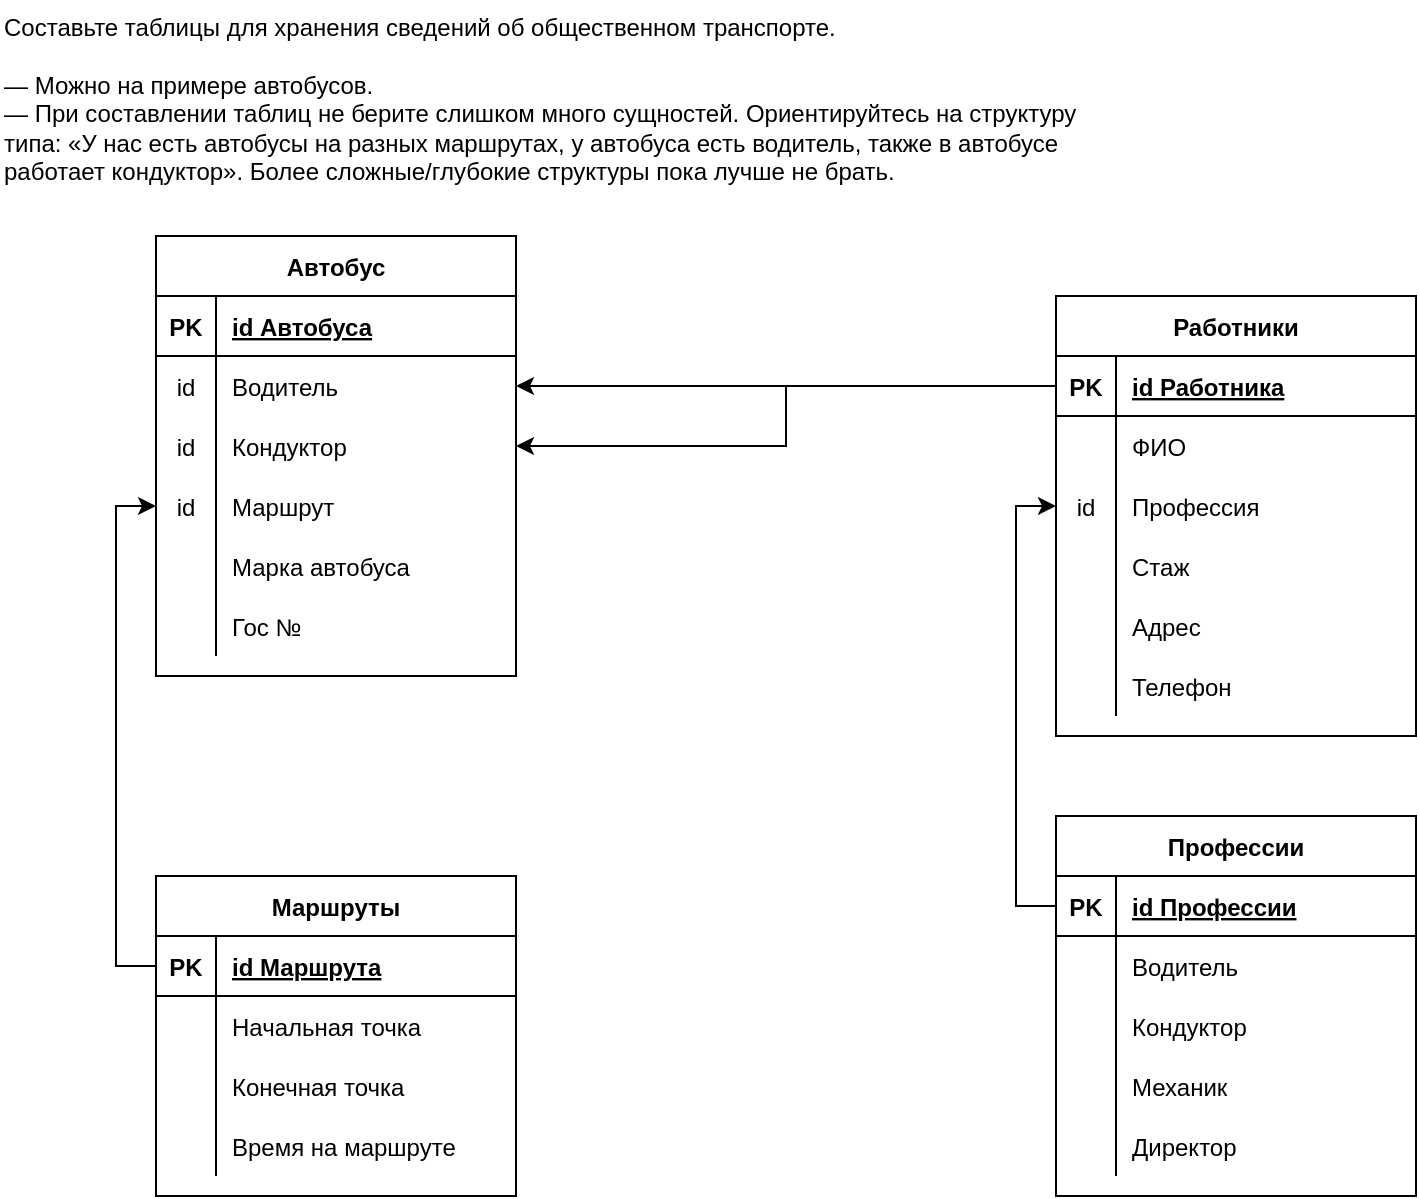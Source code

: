 <mxfile version="20.3.0" type="device"><diagram id="CJInGro10sURcVkMozRT" name="Страница 1"><mxGraphModel dx="1422" dy="865" grid="0" gridSize="10" guides="1" tooltips="1" connect="1" arrows="1" fold="1" page="1" pageScale="1" pageWidth="827" pageHeight="1169" background="#FFFFFF" math="0" shadow="0"><root><mxCell id="0"/><mxCell id="1" parent="0"/><mxCell id="mYoq6gSFpZDRf_lZk3XY-2" value="Автобус" style="shape=table;startSize=30;container=1;collapsible=1;childLayout=tableLayout;fixedRows=1;rowLines=0;fontStyle=1;align=center;resizeLast=1;fontFamily=Helvetica;fontColor=#000000;labelBackgroundColor=#FFFFFF;strokeColor=#000000;" parent="1" vertex="1"><mxGeometry x="80" y="120" width="180" height="220" as="geometry"/></mxCell><mxCell id="mYoq6gSFpZDRf_lZk3XY-3" value="" style="shape=tableRow;horizontal=0;startSize=0;swimlaneHead=0;swimlaneBody=0;fillColor=none;collapsible=0;dropTarget=0;points=[[0,0.5],[1,0.5]];portConstraint=eastwest;top=0;left=0;right=0;bottom=1;fontFamily=Helvetica;fontColor=#000000;labelBackgroundColor=#FFFFFF;strokeColor=#000000;" parent="mYoq6gSFpZDRf_lZk3XY-2" vertex="1"><mxGeometry y="30" width="180" height="30" as="geometry"/></mxCell><mxCell id="mYoq6gSFpZDRf_lZk3XY-4" value="PK" style="shape=partialRectangle;connectable=0;fillColor=none;top=0;left=0;bottom=0;right=0;fontStyle=1;overflow=hidden;fontFamily=Helvetica;fontColor=#000000;labelBackgroundColor=#FFFFFF;strokeColor=#000000;" parent="mYoq6gSFpZDRf_lZk3XY-3" vertex="1"><mxGeometry width="30" height="30" as="geometry"><mxRectangle width="30" height="30" as="alternateBounds"/></mxGeometry></mxCell><mxCell id="mYoq6gSFpZDRf_lZk3XY-5" value="id Автобуса" style="shape=partialRectangle;connectable=0;fillColor=none;top=0;left=0;bottom=0;right=0;align=left;spacingLeft=6;fontStyle=5;overflow=hidden;fontFamily=Helvetica;fontColor=#000000;labelBackgroundColor=#FFFFFF;strokeColor=#000000;" parent="mYoq6gSFpZDRf_lZk3XY-3" vertex="1"><mxGeometry x="30" width="150" height="30" as="geometry"><mxRectangle width="150" height="30" as="alternateBounds"/></mxGeometry></mxCell><mxCell id="mYoq6gSFpZDRf_lZk3XY-6" value="" style="shape=tableRow;horizontal=0;startSize=0;swimlaneHead=0;swimlaneBody=0;fillColor=none;collapsible=0;dropTarget=0;points=[[0,0.5],[1,0.5]];portConstraint=eastwest;top=0;left=0;right=0;bottom=0;fontFamily=Helvetica;fontColor=#000000;labelBackgroundColor=#FFFFFF;strokeColor=#000000;" parent="mYoq6gSFpZDRf_lZk3XY-2" vertex="1"><mxGeometry y="60" width="180" height="30" as="geometry"/></mxCell><mxCell id="mYoq6gSFpZDRf_lZk3XY-7" value="id" style="shape=partialRectangle;connectable=0;fillColor=none;top=0;left=0;bottom=0;right=0;editable=1;overflow=hidden;fontFamily=Helvetica;fontColor=#000000;labelBackgroundColor=#FFFFFF;strokeColor=#000000;" parent="mYoq6gSFpZDRf_lZk3XY-6" vertex="1"><mxGeometry width="30" height="30" as="geometry"><mxRectangle width="30" height="30" as="alternateBounds"/></mxGeometry></mxCell><mxCell id="mYoq6gSFpZDRf_lZk3XY-8" value="Водитель" style="shape=partialRectangle;connectable=0;fillColor=none;top=0;left=0;bottom=0;right=0;align=left;spacingLeft=6;overflow=hidden;fontFamily=Helvetica;fontColor=#000000;labelBackgroundColor=#FFFFFF;strokeColor=#000000;" parent="mYoq6gSFpZDRf_lZk3XY-6" vertex="1"><mxGeometry x="30" width="150" height="30" as="geometry"><mxRectangle width="150" height="30" as="alternateBounds"/></mxGeometry></mxCell><mxCell id="mYoq6gSFpZDRf_lZk3XY-9" value="" style="shape=tableRow;horizontal=0;startSize=0;swimlaneHead=0;swimlaneBody=0;fillColor=none;collapsible=0;dropTarget=0;points=[[0,0.5],[1,0.5]];portConstraint=eastwest;top=0;left=0;right=0;bottom=0;fontFamily=Helvetica;fontColor=#000000;labelBackgroundColor=#FFFFFF;strokeColor=#000000;" parent="mYoq6gSFpZDRf_lZk3XY-2" vertex="1"><mxGeometry y="90" width="180" height="30" as="geometry"/></mxCell><mxCell id="mYoq6gSFpZDRf_lZk3XY-10" value="id" style="shape=partialRectangle;connectable=0;fillColor=none;top=0;left=0;bottom=0;right=0;editable=1;overflow=hidden;fontFamily=Helvetica;fontColor=#000000;labelBackgroundColor=#FFFFFF;strokeColor=#000000;" parent="mYoq6gSFpZDRf_lZk3XY-9" vertex="1"><mxGeometry width="30" height="30" as="geometry"><mxRectangle width="30" height="30" as="alternateBounds"/></mxGeometry></mxCell><mxCell id="mYoq6gSFpZDRf_lZk3XY-11" value="Кондуктор" style="shape=partialRectangle;connectable=0;fillColor=none;top=0;left=0;bottom=0;right=0;align=left;spacingLeft=6;overflow=hidden;fontFamily=Helvetica;fontColor=#000000;labelBackgroundColor=#FFFFFF;strokeColor=#000000;" parent="mYoq6gSFpZDRf_lZk3XY-9" vertex="1"><mxGeometry x="30" width="150" height="30" as="geometry"><mxRectangle width="150" height="30" as="alternateBounds"/></mxGeometry></mxCell><mxCell id="mYoq6gSFpZDRf_lZk3XY-12" value="" style="shape=tableRow;horizontal=0;startSize=0;swimlaneHead=0;swimlaneBody=0;fillColor=none;collapsible=0;dropTarget=0;points=[[0,0.5],[1,0.5]];portConstraint=eastwest;top=0;left=0;right=0;bottom=0;fontFamily=Helvetica;fontColor=#000000;labelBackgroundColor=#FFFFFF;strokeColor=#000000;" parent="mYoq6gSFpZDRf_lZk3XY-2" vertex="1"><mxGeometry y="120" width="180" height="30" as="geometry"/></mxCell><mxCell id="mYoq6gSFpZDRf_lZk3XY-13" value="id" style="shape=partialRectangle;connectable=0;fillColor=none;top=0;left=0;bottom=0;right=0;editable=1;overflow=hidden;fontFamily=Helvetica;fontColor=#000000;labelBackgroundColor=#FFFFFF;strokeColor=#000000;" parent="mYoq6gSFpZDRf_lZk3XY-12" vertex="1"><mxGeometry width="30" height="30" as="geometry"><mxRectangle width="30" height="30" as="alternateBounds"/></mxGeometry></mxCell><mxCell id="mYoq6gSFpZDRf_lZk3XY-14" value="Маршрут" style="shape=partialRectangle;connectable=0;fillColor=none;top=0;left=0;bottom=0;right=0;align=left;spacingLeft=6;overflow=hidden;fontFamily=Helvetica;fontColor=#000000;labelBackgroundColor=#FFFFFF;strokeColor=#000000;" parent="mYoq6gSFpZDRf_lZk3XY-12" vertex="1"><mxGeometry x="30" width="150" height="30" as="geometry"><mxRectangle width="150" height="30" as="alternateBounds"/></mxGeometry></mxCell><mxCell id="mYoq6gSFpZDRf_lZk3XY-15" value="" style="shape=tableRow;horizontal=0;startSize=0;swimlaneHead=0;swimlaneBody=0;fillColor=none;collapsible=0;dropTarget=0;points=[[0,0.5],[1,0.5]];portConstraint=eastwest;top=0;left=0;right=0;bottom=0;fontFamily=Helvetica;fontColor=#000000;labelBackgroundColor=#FFFFFF;strokeColor=#000000;" parent="mYoq6gSFpZDRf_lZk3XY-2" vertex="1"><mxGeometry y="150" width="180" height="30" as="geometry"/></mxCell><mxCell id="mYoq6gSFpZDRf_lZk3XY-16" value="" style="shape=partialRectangle;connectable=0;fillColor=none;top=0;left=0;bottom=0;right=0;editable=1;overflow=hidden;fontFamily=Helvetica;fontColor=#000000;labelBackgroundColor=#FFFFFF;strokeColor=#000000;" parent="mYoq6gSFpZDRf_lZk3XY-15" vertex="1"><mxGeometry width="30" height="30" as="geometry"><mxRectangle width="30" height="30" as="alternateBounds"/></mxGeometry></mxCell><mxCell id="mYoq6gSFpZDRf_lZk3XY-17" value="Марка автобуса" style="shape=partialRectangle;connectable=0;fillColor=none;top=0;left=0;bottom=0;right=0;align=left;spacingLeft=6;overflow=hidden;fontFamily=Helvetica;fontColor=#000000;labelBackgroundColor=#FFFFFF;strokeColor=#000000;" parent="mYoq6gSFpZDRf_lZk3XY-15" vertex="1"><mxGeometry x="30" width="150" height="30" as="geometry"><mxRectangle width="150" height="30" as="alternateBounds"/></mxGeometry></mxCell><mxCell id="mYoq6gSFpZDRf_lZk3XY-18" value="" style="shape=tableRow;horizontal=0;startSize=0;swimlaneHead=0;swimlaneBody=0;fillColor=none;collapsible=0;dropTarget=0;points=[[0,0.5],[1,0.5]];portConstraint=eastwest;top=0;left=0;right=0;bottom=0;fontFamily=Helvetica;fontColor=#000000;labelBackgroundColor=#FFFFFF;strokeColor=#000000;" parent="mYoq6gSFpZDRf_lZk3XY-2" vertex="1"><mxGeometry y="180" width="180" height="30" as="geometry"/></mxCell><mxCell id="mYoq6gSFpZDRf_lZk3XY-19" value="" style="shape=partialRectangle;connectable=0;fillColor=none;top=0;left=0;bottom=0;right=0;editable=1;overflow=hidden;fontFamily=Helvetica;fontColor=#000000;labelBackgroundColor=#FFFFFF;strokeColor=#000000;" parent="mYoq6gSFpZDRf_lZk3XY-18" vertex="1"><mxGeometry width="30" height="30" as="geometry"><mxRectangle width="30" height="30" as="alternateBounds"/></mxGeometry></mxCell><mxCell id="mYoq6gSFpZDRf_lZk3XY-20" value="Гос №" style="shape=partialRectangle;connectable=0;fillColor=none;top=0;left=0;bottom=0;right=0;align=left;spacingLeft=6;overflow=hidden;fontFamily=Helvetica;fontColor=#000000;labelBackgroundColor=#FFFFFF;strokeColor=#000000;" parent="mYoq6gSFpZDRf_lZk3XY-18" vertex="1"><mxGeometry x="30" width="150" height="30" as="geometry"><mxRectangle width="150" height="30" as="alternateBounds"/></mxGeometry></mxCell><mxCell id="mYoq6gSFpZDRf_lZk3XY-21" value="Работники" style="shape=table;startSize=30;container=1;collapsible=1;childLayout=tableLayout;fixedRows=1;rowLines=0;fontStyle=1;align=center;resizeLast=1;fontFamily=Helvetica;fontColor=#000000;labelBackgroundColor=#FFFFFF;strokeColor=#000000;" parent="1" vertex="1"><mxGeometry x="530" y="150" width="180" height="220" as="geometry"/></mxCell><mxCell id="mYoq6gSFpZDRf_lZk3XY-22" value="" style="shape=tableRow;horizontal=0;startSize=0;swimlaneHead=0;swimlaneBody=0;fillColor=none;collapsible=0;dropTarget=0;points=[[0,0.5],[1,0.5]];portConstraint=eastwest;top=0;left=0;right=0;bottom=1;fontFamily=Helvetica;fontColor=#000000;labelBackgroundColor=#FFFFFF;strokeColor=#000000;" parent="mYoq6gSFpZDRf_lZk3XY-21" vertex="1"><mxGeometry y="30" width="180" height="30" as="geometry"/></mxCell><mxCell id="mYoq6gSFpZDRf_lZk3XY-23" value="PK" style="shape=partialRectangle;connectable=0;fillColor=none;top=0;left=0;bottom=0;right=0;fontStyle=1;overflow=hidden;fontFamily=Helvetica;fontColor=#000000;labelBackgroundColor=#FFFFFF;strokeColor=#000000;" parent="mYoq6gSFpZDRf_lZk3XY-22" vertex="1"><mxGeometry width="30" height="30" as="geometry"><mxRectangle width="30" height="30" as="alternateBounds"/></mxGeometry></mxCell><mxCell id="mYoq6gSFpZDRf_lZk3XY-24" value="id Работника" style="shape=partialRectangle;connectable=0;fillColor=none;top=0;left=0;bottom=0;right=0;align=left;spacingLeft=6;fontStyle=5;overflow=hidden;fontFamily=Helvetica;fontColor=#000000;labelBackgroundColor=#FFFFFF;strokeColor=#000000;" parent="mYoq6gSFpZDRf_lZk3XY-22" vertex="1"><mxGeometry x="30" width="150" height="30" as="geometry"><mxRectangle width="150" height="30" as="alternateBounds"/></mxGeometry></mxCell><mxCell id="mYoq6gSFpZDRf_lZk3XY-25" value="" style="shape=tableRow;horizontal=0;startSize=0;swimlaneHead=0;swimlaneBody=0;fillColor=none;collapsible=0;dropTarget=0;points=[[0,0.5],[1,0.5]];portConstraint=eastwest;top=0;left=0;right=0;bottom=0;fontFamily=Helvetica;fontColor=#000000;labelBackgroundColor=#FFFFFF;strokeColor=#000000;" parent="mYoq6gSFpZDRf_lZk3XY-21" vertex="1"><mxGeometry y="60" width="180" height="30" as="geometry"/></mxCell><mxCell id="mYoq6gSFpZDRf_lZk3XY-26" value="" style="shape=partialRectangle;connectable=0;fillColor=none;top=0;left=0;bottom=0;right=0;editable=1;overflow=hidden;fontFamily=Helvetica;fontColor=#000000;labelBackgroundColor=#FFFFFF;strokeColor=#000000;" parent="mYoq6gSFpZDRf_lZk3XY-25" vertex="1"><mxGeometry width="30" height="30" as="geometry"><mxRectangle width="30" height="30" as="alternateBounds"/></mxGeometry></mxCell><mxCell id="mYoq6gSFpZDRf_lZk3XY-27" value="ФИО" style="shape=partialRectangle;connectable=0;fillColor=none;top=0;left=0;bottom=0;right=0;align=left;spacingLeft=6;overflow=hidden;fontFamily=Helvetica;fontColor=#000000;labelBackgroundColor=#FFFFFF;strokeColor=#000000;" parent="mYoq6gSFpZDRf_lZk3XY-25" vertex="1"><mxGeometry x="30" width="150" height="30" as="geometry"><mxRectangle width="150" height="30" as="alternateBounds"/></mxGeometry></mxCell><mxCell id="mYoq6gSFpZDRf_lZk3XY-28" value="" style="shape=tableRow;horizontal=0;startSize=0;swimlaneHead=0;swimlaneBody=0;fillColor=none;collapsible=0;dropTarget=0;points=[[0,0.5],[1,0.5]];portConstraint=eastwest;top=0;left=0;right=0;bottom=0;fontFamily=Helvetica;fontColor=#000000;labelBackgroundColor=#FFFFFF;strokeColor=#000000;" parent="mYoq6gSFpZDRf_lZk3XY-21" vertex="1"><mxGeometry y="90" width="180" height="30" as="geometry"/></mxCell><mxCell id="mYoq6gSFpZDRf_lZk3XY-29" value="id" style="shape=partialRectangle;connectable=0;fillColor=none;top=0;left=0;bottom=0;right=0;editable=1;overflow=hidden;fontFamily=Helvetica;fontColor=#000000;labelBackgroundColor=#FFFFFF;strokeColor=#000000;" parent="mYoq6gSFpZDRf_lZk3XY-28" vertex="1"><mxGeometry width="30" height="30" as="geometry"><mxRectangle width="30" height="30" as="alternateBounds"/></mxGeometry></mxCell><mxCell id="mYoq6gSFpZDRf_lZk3XY-30" value="Профессия" style="shape=partialRectangle;connectable=0;fillColor=none;top=0;left=0;bottom=0;right=0;align=left;spacingLeft=6;overflow=hidden;fontFamily=Helvetica;fontColor=#000000;labelBackgroundColor=#FFFFFF;strokeColor=#000000;" parent="mYoq6gSFpZDRf_lZk3XY-28" vertex="1"><mxGeometry x="30" width="150" height="30" as="geometry"><mxRectangle width="150" height="30" as="alternateBounds"/></mxGeometry></mxCell><mxCell id="mYoq6gSFpZDRf_lZk3XY-31" value="" style="shape=tableRow;horizontal=0;startSize=0;swimlaneHead=0;swimlaneBody=0;fillColor=none;collapsible=0;dropTarget=0;points=[[0,0.5],[1,0.5]];portConstraint=eastwest;top=0;left=0;right=0;bottom=0;fontFamily=Helvetica;fontColor=#000000;labelBackgroundColor=#FFFFFF;strokeColor=#000000;" parent="mYoq6gSFpZDRf_lZk3XY-21" vertex="1"><mxGeometry y="120" width="180" height="30" as="geometry"/></mxCell><mxCell id="mYoq6gSFpZDRf_lZk3XY-32" value="" style="shape=partialRectangle;connectable=0;fillColor=none;top=0;left=0;bottom=0;right=0;editable=1;overflow=hidden;fontFamily=Helvetica;fontColor=#000000;labelBackgroundColor=#FFFFFF;strokeColor=#000000;" parent="mYoq6gSFpZDRf_lZk3XY-31" vertex="1"><mxGeometry width="30" height="30" as="geometry"><mxRectangle width="30" height="30" as="alternateBounds"/></mxGeometry></mxCell><mxCell id="mYoq6gSFpZDRf_lZk3XY-33" value="Стаж" style="shape=partialRectangle;connectable=0;fillColor=none;top=0;left=0;bottom=0;right=0;align=left;spacingLeft=6;overflow=hidden;fontFamily=Helvetica;fontColor=#000000;labelBackgroundColor=#FFFFFF;strokeColor=#000000;" parent="mYoq6gSFpZDRf_lZk3XY-31" vertex="1"><mxGeometry x="30" width="150" height="30" as="geometry"><mxRectangle width="150" height="30" as="alternateBounds"/></mxGeometry></mxCell><mxCell id="mYoq6gSFpZDRf_lZk3XY-34" value="" style="shape=tableRow;horizontal=0;startSize=0;swimlaneHead=0;swimlaneBody=0;fillColor=none;collapsible=0;dropTarget=0;points=[[0,0.5],[1,0.5]];portConstraint=eastwest;top=0;left=0;right=0;bottom=0;fontFamily=Helvetica;fontColor=#000000;labelBackgroundColor=#FFFFFF;strokeColor=#000000;" parent="mYoq6gSFpZDRf_lZk3XY-21" vertex="1"><mxGeometry y="150" width="180" height="30" as="geometry"/></mxCell><mxCell id="mYoq6gSFpZDRf_lZk3XY-35" value="" style="shape=partialRectangle;connectable=0;fillColor=none;top=0;left=0;bottom=0;right=0;editable=1;overflow=hidden;fontFamily=Helvetica;fontColor=#000000;labelBackgroundColor=#FFFFFF;strokeColor=#000000;" parent="mYoq6gSFpZDRf_lZk3XY-34" vertex="1"><mxGeometry width="30" height="30" as="geometry"><mxRectangle width="30" height="30" as="alternateBounds"/></mxGeometry></mxCell><mxCell id="mYoq6gSFpZDRf_lZk3XY-36" value="Адрес" style="shape=partialRectangle;connectable=0;fillColor=none;top=0;left=0;bottom=0;right=0;align=left;spacingLeft=6;overflow=hidden;fontFamily=Helvetica;fontColor=#000000;labelBackgroundColor=#FFFFFF;strokeColor=#000000;" parent="mYoq6gSFpZDRf_lZk3XY-34" vertex="1"><mxGeometry x="30" width="150" height="30" as="geometry"><mxRectangle width="150" height="30" as="alternateBounds"/></mxGeometry></mxCell><mxCell id="mYoq6gSFpZDRf_lZk3XY-40" value="" style="shape=tableRow;horizontal=0;startSize=0;swimlaneHead=0;swimlaneBody=0;fillColor=none;collapsible=0;dropTarget=0;points=[[0,0.5],[1,0.5]];portConstraint=eastwest;top=0;left=0;right=0;bottom=0;fontFamily=Helvetica;fontColor=#000000;labelBackgroundColor=#FFFFFF;strokeColor=#000000;" parent="mYoq6gSFpZDRf_lZk3XY-21" vertex="1"><mxGeometry y="180" width="180" height="30" as="geometry"/></mxCell><mxCell id="mYoq6gSFpZDRf_lZk3XY-41" value="" style="shape=partialRectangle;connectable=0;fillColor=none;top=0;left=0;bottom=0;right=0;editable=1;overflow=hidden;fontFamily=Helvetica;fontColor=#000000;labelBackgroundColor=#FFFFFF;strokeColor=#000000;" parent="mYoq6gSFpZDRf_lZk3XY-40" vertex="1"><mxGeometry width="30" height="30" as="geometry"><mxRectangle width="30" height="30" as="alternateBounds"/></mxGeometry></mxCell><mxCell id="mYoq6gSFpZDRf_lZk3XY-42" value="Телефон" style="shape=partialRectangle;connectable=0;fillColor=none;top=0;left=0;bottom=0;right=0;align=left;spacingLeft=6;overflow=hidden;fontFamily=Helvetica;fontColor=#000000;labelBackgroundColor=#FFFFFF;strokeColor=#000000;" parent="mYoq6gSFpZDRf_lZk3XY-40" vertex="1"><mxGeometry x="30" width="150" height="30" as="geometry"><mxRectangle width="150" height="30" as="alternateBounds"/></mxGeometry></mxCell><mxCell id="mYoq6gSFpZDRf_lZk3XY-43" value="Профессии" style="shape=table;startSize=30;container=1;collapsible=1;childLayout=tableLayout;fixedRows=1;rowLines=0;fontStyle=1;align=center;resizeLast=1;fontFamily=Helvetica;fontColor=#000000;labelBackgroundColor=#FFFFFF;strokeColor=#000000;" parent="1" vertex="1"><mxGeometry x="530" y="410" width="180" height="190" as="geometry"/></mxCell><mxCell id="mYoq6gSFpZDRf_lZk3XY-44" value="" style="shape=tableRow;horizontal=0;startSize=0;swimlaneHead=0;swimlaneBody=0;fillColor=none;collapsible=0;dropTarget=0;points=[[0,0.5],[1,0.5]];portConstraint=eastwest;top=0;left=0;right=0;bottom=1;fontFamily=Helvetica;fontColor=#000000;labelBackgroundColor=#FFFFFF;strokeColor=#000000;" parent="mYoq6gSFpZDRf_lZk3XY-43" vertex="1"><mxGeometry y="30" width="180" height="30" as="geometry"/></mxCell><mxCell id="mYoq6gSFpZDRf_lZk3XY-45" value="PK" style="shape=partialRectangle;connectable=0;fillColor=none;top=0;left=0;bottom=0;right=0;fontStyle=1;overflow=hidden;fontFamily=Helvetica;fontColor=#000000;labelBackgroundColor=#FFFFFF;strokeColor=#000000;" parent="mYoq6gSFpZDRf_lZk3XY-44" vertex="1"><mxGeometry width="30" height="30" as="geometry"><mxRectangle width="30" height="30" as="alternateBounds"/></mxGeometry></mxCell><mxCell id="mYoq6gSFpZDRf_lZk3XY-46" value="id Профессии" style="shape=partialRectangle;connectable=0;fillColor=none;top=0;left=0;bottom=0;right=0;align=left;spacingLeft=6;fontStyle=5;overflow=hidden;fontFamily=Helvetica;fontColor=#000000;labelBackgroundColor=#FFFFFF;strokeColor=#000000;" parent="mYoq6gSFpZDRf_lZk3XY-44" vertex="1"><mxGeometry x="30" width="150" height="30" as="geometry"><mxRectangle width="150" height="30" as="alternateBounds"/></mxGeometry></mxCell><mxCell id="mYoq6gSFpZDRf_lZk3XY-47" value="" style="shape=tableRow;horizontal=0;startSize=0;swimlaneHead=0;swimlaneBody=0;fillColor=none;collapsible=0;dropTarget=0;points=[[0,0.5],[1,0.5]];portConstraint=eastwest;top=0;left=0;right=0;bottom=0;fontFamily=Helvetica;fontColor=#000000;labelBackgroundColor=#FFFFFF;strokeColor=#000000;" parent="mYoq6gSFpZDRf_lZk3XY-43" vertex="1"><mxGeometry y="60" width="180" height="30" as="geometry"/></mxCell><mxCell id="mYoq6gSFpZDRf_lZk3XY-48" value="" style="shape=partialRectangle;connectable=0;fillColor=none;top=0;left=0;bottom=0;right=0;editable=1;overflow=hidden;fontFamily=Helvetica;fontColor=#000000;labelBackgroundColor=#FFFFFF;strokeColor=#000000;" parent="mYoq6gSFpZDRf_lZk3XY-47" vertex="1"><mxGeometry width="30" height="30" as="geometry"><mxRectangle width="30" height="30" as="alternateBounds"/></mxGeometry></mxCell><mxCell id="mYoq6gSFpZDRf_lZk3XY-49" value="Водитель" style="shape=partialRectangle;connectable=0;fillColor=none;top=0;left=0;bottom=0;right=0;align=left;spacingLeft=6;overflow=hidden;fontFamily=Helvetica;fontColor=#000000;labelBackgroundColor=#FFFFFF;strokeColor=#000000;" parent="mYoq6gSFpZDRf_lZk3XY-47" vertex="1"><mxGeometry x="30" width="150" height="30" as="geometry"><mxRectangle width="150" height="30" as="alternateBounds"/></mxGeometry></mxCell><mxCell id="mYoq6gSFpZDRf_lZk3XY-50" value="" style="shape=tableRow;horizontal=0;startSize=0;swimlaneHead=0;swimlaneBody=0;fillColor=none;collapsible=0;dropTarget=0;points=[[0,0.5],[1,0.5]];portConstraint=eastwest;top=0;left=0;right=0;bottom=0;fontFamily=Helvetica;fontColor=#000000;labelBackgroundColor=#FFFFFF;strokeColor=#000000;" parent="mYoq6gSFpZDRf_lZk3XY-43" vertex="1"><mxGeometry y="90" width="180" height="30" as="geometry"/></mxCell><mxCell id="mYoq6gSFpZDRf_lZk3XY-51" value="" style="shape=partialRectangle;connectable=0;fillColor=none;top=0;left=0;bottom=0;right=0;editable=1;overflow=hidden;fontFamily=Helvetica;fontColor=#000000;labelBackgroundColor=#FFFFFF;strokeColor=#000000;" parent="mYoq6gSFpZDRf_lZk3XY-50" vertex="1"><mxGeometry width="30" height="30" as="geometry"><mxRectangle width="30" height="30" as="alternateBounds"/></mxGeometry></mxCell><mxCell id="mYoq6gSFpZDRf_lZk3XY-52" value="Кондуктор" style="shape=partialRectangle;connectable=0;fillColor=none;top=0;left=0;bottom=0;right=0;align=left;spacingLeft=6;overflow=hidden;fontFamily=Helvetica;fontColor=#000000;labelBackgroundColor=#FFFFFF;strokeColor=#000000;" parent="mYoq6gSFpZDRf_lZk3XY-50" vertex="1"><mxGeometry x="30" width="150" height="30" as="geometry"><mxRectangle width="150" height="30" as="alternateBounds"/></mxGeometry></mxCell><mxCell id="mYoq6gSFpZDRf_lZk3XY-53" value="" style="shape=tableRow;horizontal=0;startSize=0;swimlaneHead=0;swimlaneBody=0;fillColor=none;collapsible=0;dropTarget=0;points=[[0,0.5],[1,0.5]];portConstraint=eastwest;top=0;left=0;right=0;bottom=0;fontFamily=Helvetica;fontColor=#000000;labelBackgroundColor=#FFFFFF;strokeColor=#000000;" parent="mYoq6gSFpZDRf_lZk3XY-43" vertex="1"><mxGeometry y="120" width="180" height="30" as="geometry"/></mxCell><mxCell id="mYoq6gSFpZDRf_lZk3XY-54" value="" style="shape=partialRectangle;connectable=0;fillColor=none;top=0;left=0;bottom=0;right=0;editable=1;overflow=hidden;fontFamily=Helvetica;fontColor=#000000;labelBackgroundColor=#FFFFFF;strokeColor=#000000;" parent="mYoq6gSFpZDRf_lZk3XY-53" vertex="1"><mxGeometry width="30" height="30" as="geometry"><mxRectangle width="30" height="30" as="alternateBounds"/></mxGeometry></mxCell><mxCell id="mYoq6gSFpZDRf_lZk3XY-55" value="Механик" style="shape=partialRectangle;connectable=0;fillColor=none;top=0;left=0;bottom=0;right=0;align=left;spacingLeft=6;overflow=hidden;fontFamily=Helvetica;fontColor=#000000;labelBackgroundColor=#FFFFFF;strokeColor=#000000;" parent="mYoq6gSFpZDRf_lZk3XY-53" vertex="1"><mxGeometry x="30" width="150" height="30" as="geometry"><mxRectangle width="150" height="30" as="alternateBounds"/></mxGeometry></mxCell><mxCell id="mYoq6gSFpZDRf_lZk3XY-56" value="" style="shape=tableRow;horizontal=0;startSize=0;swimlaneHead=0;swimlaneBody=0;fillColor=none;collapsible=0;dropTarget=0;points=[[0,0.5],[1,0.5]];portConstraint=eastwest;top=0;left=0;right=0;bottom=0;fontFamily=Helvetica;fontColor=#000000;labelBackgroundColor=#FFFFFF;strokeColor=#000000;" parent="mYoq6gSFpZDRf_lZk3XY-43" vertex="1"><mxGeometry y="150" width="180" height="30" as="geometry"/></mxCell><mxCell id="mYoq6gSFpZDRf_lZk3XY-57" value="" style="shape=partialRectangle;connectable=0;fillColor=none;top=0;left=0;bottom=0;right=0;editable=1;overflow=hidden;fontFamily=Helvetica;fontColor=#000000;labelBackgroundColor=#FFFFFF;strokeColor=#000000;" parent="mYoq6gSFpZDRf_lZk3XY-56" vertex="1"><mxGeometry width="30" height="30" as="geometry"><mxRectangle width="30" height="30" as="alternateBounds"/></mxGeometry></mxCell><mxCell id="mYoq6gSFpZDRf_lZk3XY-58" value="Директор" style="shape=partialRectangle;connectable=0;fillColor=none;top=0;left=0;bottom=0;right=0;align=left;spacingLeft=6;overflow=hidden;fontFamily=Helvetica;fontColor=#000000;labelBackgroundColor=#FFFFFF;strokeColor=#000000;" parent="mYoq6gSFpZDRf_lZk3XY-56" vertex="1"><mxGeometry x="30" width="150" height="30" as="geometry"><mxRectangle width="150" height="30" as="alternateBounds"/></mxGeometry></mxCell><mxCell id="mYoq6gSFpZDRf_lZk3XY-65" style="edgeStyle=orthogonalEdgeStyle;rounded=0;orthogonalLoop=1;jettySize=auto;html=1;exitX=0;exitY=0.5;exitDx=0;exitDy=0;entryX=1;entryY=0.5;entryDx=0;entryDy=0;fontFamily=Helvetica;fontColor=#000000;labelBackgroundColor=#FFFFFF;strokeColor=#000000;" parent="1" source="mYoq6gSFpZDRf_lZk3XY-22" target="mYoq6gSFpZDRf_lZk3XY-6" edge="1"><mxGeometry relative="1" as="geometry"/></mxCell><mxCell id="mYoq6gSFpZDRf_lZk3XY-66" style="edgeStyle=orthogonalEdgeStyle;rounded=0;orthogonalLoop=1;jettySize=auto;html=1;entryX=1;entryY=0.5;entryDx=0;entryDy=0;fontFamily=Helvetica;fontColor=#000000;labelBackgroundColor=#FFFFFF;strokeColor=#000000;" parent="1" source="mYoq6gSFpZDRf_lZk3XY-22" target="mYoq6gSFpZDRf_lZk3XY-9" edge="1"><mxGeometry relative="1" as="geometry"/></mxCell><mxCell id="mYoq6gSFpZDRf_lZk3XY-70" value="Маршруты" style="shape=table;startSize=30;container=1;collapsible=1;childLayout=tableLayout;fixedRows=1;rowLines=0;fontStyle=1;align=center;resizeLast=1;fontFamily=Helvetica;fontColor=#000000;labelBackgroundColor=#FFFFFF;strokeColor=#000000;" parent="1" vertex="1"><mxGeometry x="80" y="440" width="180" height="160" as="geometry"/></mxCell><mxCell id="mYoq6gSFpZDRf_lZk3XY-71" value="" style="shape=tableRow;horizontal=0;startSize=0;swimlaneHead=0;swimlaneBody=0;fillColor=none;collapsible=0;dropTarget=0;points=[[0,0.5],[1,0.5]];portConstraint=eastwest;top=0;left=0;right=0;bottom=1;fontFamily=Helvetica;fontColor=#000000;labelBackgroundColor=#FFFFFF;strokeColor=#000000;" parent="mYoq6gSFpZDRf_lZk3XY-70" vertex="1"><mxGeometry y="30" width="180" height="30" as="geometry"/></mxCell><mxCell id="mYoq6gSFpZDRf_lZk3XY-72" value="PK" style="shape=partialRectangle;connectable=0;fillColor=none;top=0;left=0;bottom=0;right=0;fontStyle=1;overflow=hidden;fontFamily=Helvetica;fontColor=#000000;labelBackgroundColor=#FFFFFF;strokeColor=#000000;" parent="mYoq6gSFpZDRf_lZk3XY-71" vertex="1"><mxGeometry width="30" height="30" as="geometry"><mxRectangle width="30" height="30" as="alternateBounds"/></mxGeometry></mxCell><mxCell id="mYoq6gSFpZDRf_lZk3XY-73" value="id Маршрута" style="shape=partialRectangle;connectable=0;fillColor=none;top=0;left=0;bottom=0;right=0;align=left;spacingLeft=6;fontStyle=5;overflow=hidden;fontFamily=Helvetica;fontColor=#000000;labelBackgroundColor=#FFFFFF;strokeColor=#000000;" parent="mYoq6gSFpZDRf_lZk3XY-71" vertex="1"><mxGeometry x="30" width="150" height="30" as="geometry"><mxRectangle width="150" height="30" as="alternateBounds"/></mxGeometry></mxCell><mxCell id="mYoq6gSFpZDRf_lZk3XY-74" value="" style="shape=tableRow;horizontal=0;startSize=0;swimlaneHead=0;swimlaneBody=0;fillColor=none;collapsible=0;dropTarget=0;points=[[0,0.5],[1,0.5]];portConstraint=eastwest;top=0;left=0;right=0;bottom=0;fontFamily=Helvetica;fontColor=#000000;labelBackgroundColor=#FFFFFF;strokeColor=#000000;" parent="mYoq6gSFpZDRf_lZk3XY-70" vertex="1"><mxGeometry y="60" width="180" height="30" as="geometry"/></mxCell><mxCell id="mYoq6gSFpZDRf_lZk3XY-75" value="" style="shape=partialRectangle;connectable=0;fillColor=none;top=0;left=0;bottom=0;right=0;editable=1;overflow=hidden;fontFamily=Helvetica;fontColor=#000000;labelBackgroundColor=#FFFFFF;strokeColor=#000000;" parent="mYoq6gSFpZDRf_lZk3XY-74" vertex="1"><mxGeometry width="30" height="30" as="geometry"><mxRectangle width="30" height="30" as="alternateBounds"/></mxGeometry></mxCell><mxCell id="mYoq6gSFpZDRf_lZk3XY-76" value="Начальная точка" style="shape=partialRectangle;connectable=0;fillColor=none;top=0;left=0;bottom=0;right=0;align=left;spacingLeft=6;overflow=hidden;fontFamily=Helvetica;fontColor=#000000;labelBackgroundColor=#FFFFFF;strokeColor=#000000;" parent="mYoq6gSFpZDRf_lZk3XY-74" vertex="1"><mxGeometry x="30" width="150" height="30" as="geometry"><mxRectangle width="150" height="30" as="alternateBounds"/></mxGeometry></mxCell><mxCell id="mYoq6gSFpZDRf_lZk3XY-77" value="" style="shape=tableRow;horizontal=0;startSize=0;swimlaneHead=0;swimlaneBody=0;fillColor=none;collapsible=0;dropTarget=0;points=[[0,0.5],[1,0.5]];portConstraint=eastwest;top=0;left=0;right=0;bottom=0;fontFamily=Helvetica;fontColor=#000000;labelBackgroundColor=#FFFFFF;strokeColor=#000000;" parent="mYoq6gSFpZDRf_lZk3XY-70" vertex="1"><mxGeometry y="90" width="180" height="30" as="geometry"/></mxCell><mxCell id="mYoq6gSFpZDRf_lZk3XY-78" value="" style="shape=partialRectangle;connectable=0;fillColor=none;top=0;left=0;bottom=0;right=0;editable=1;overflow=hidden;fontFamily=Helvetica;fontColor=#000000;labelBackgroundColor=#FFFFFF;strokeColor=#000000;" parent="mYoq6gSFpZDRf_lZk3XY-77" vertex="1"><mxGeometry width="30" height="30" as="geometry"><mxRectangle width="30" height="30" as="alternateBounds"/></mxGeometry></mxCell><mxCell id="mYoq6gSFpZDRf_lZk3XY-79" value="Конечная точка" style="shape=partialRectangle;connectable=0;fillColor=none;top=0;left=0;bottom=0;right=0;align=left;spacingLeft=6;overflow=hidden;fontFamily=Helvetica;fontColor=#000000;labelBackgroundColor=#FFFFFF;strokeColor=#000000;" parent="mYoq6gSFpZDRf_lZk3XY-77" vertex="1"><mxGeometry x="30" width="150" height="30" as="geometry"><mxRectangle width="150" height="30" as="alternateBounds"/></mxGeometry></mxCell><mxCell id="mYoq6gSFpZDRf_lZk3XY-80" value="" style="shape=tableRow;horizontal=0;startSize=0;swimlaneHead=0;swimlaneBody=0;fillColor=none;collapsible=0;dropTarget=0;points=[[0,0.5],[1,0.5]];portConstraint=eastwest;top=0;left=0;right=0;bottom=0;fontFamily=Helvetica;fontColor=#000000;labelBackgroundColor=#FFFFFF;strokeColor=#000000;" parent="mYoq6gSFpZDRf_lZk3XY-70" vertex="1"><mxGeometry y="120" width="180" height="30" as="geometry"/></mxCell><mxCell id="mYoq6gSFpZDRf_lZk3XY-81" value="" style="shape=partialRectangle;connectable=0;fillColor=none;top=0;left=0;bottom=0;right=0;editable=1;overflow=hidden;fontFamily=Helvetica;fontColor=#000000;labelBackgroundColor=#FFFFFF;strokeColor=#000000;" parent="mYoq6gSFpZDRf_lZk3XY-80" vertex="1"><mxGeometry width="30" height="30" as="geometry"><mxRectangle width="30" height="30" as="alternateBounds"/></mxGeometry></mxCell><mxCell id="mYoq6gSFpZDRf_lZk3XY-82" value="Время на маршруте" style="shape=partialRectangle;connectable=0;fillColor=none;top=0;left=0;bottom=0;right=0;align=left;spacingLeft=6;overflow=hidden;fontFamily=Helvetica;fontColor=#000000;labelBackgroundColor=#FFFFFF;strokeColor=#000000;" parent="mYoq6gSFpZDRf_lZk3XY-80" vertex="1"><mxGeometry x="30" width="150" height="30" as="geometry"><mxRectangle width="150" height="30" as="alternateBounds"/></mxGeometry></mxCell><mxCell id="mYoq6gSFpZDRf_lZk3XY-89" style="edgeStyle=orthogonalEdgeStyle;rounded=0;orthogonalLoop=1;jettySize=auto;html=1;entryX=0;entryY=0.5;entryDx=0;entryDy=0;fontFamily=Helvetica;fontColor=#000000;labelBackgroundColor=#FFFFFF;strokeColor=#000000;" parent="1" source="mYoq6gSFpZDRf_lZk3XY-44" target="mYoq6gSFpZDRf_lZk3XY-28" edge="1"><mxGeometry relative="1" as="geometry"/></mxCell><mxCell id="mYoq6gSFpZDRf_lZk3XY-91" style="edgeStyle=orthogonalEdgeStyle;rounded=0;orthogonalLoop=1;jettySize=auto;html=1;exitX=0;exitY=0.5;exitDx=0;exitDy=0;entryX=0;entryY=0.5;entryDx=0;entryDy=0;fontFamily=Helvetica;fontColor=#000000;labelBackgroundColor=#FFFFFF;strokeColor=#000000;" parent="1" source="mYoq6gSFpZDRf_lZk3XY-71" target="mYoq6gSFpZDRf_lZk3XY-12" edge="1"><mxGeometry relative="1" as="geometry"/></mxCell><mxCell id="_6ZYByLxCvWq12tCE7Jw-1" value="Составьте таблицы для хранения сведений об общественном транспорте.&#13;&#10;&#13;&#10;— Можно на примере автобусов.&#13;&#10;— При составлении таблиц не берите слишком много сущностей. Ориентируйтесь на структуру типа: «У нас есть автобусы на разных маршрутах, у автобуса есть водитель, также в автобусе работает кондуктор». Более сложные/глубокие структуры пока лучше не брать." style="text;whiteSpace=wrap;html=1;" vertex="1" parent="1"><mxGeometry x="2" y="2" width="550" height="108" as="geometry"/></mxCell></root></mxGraphModel></diagram></mxfile>